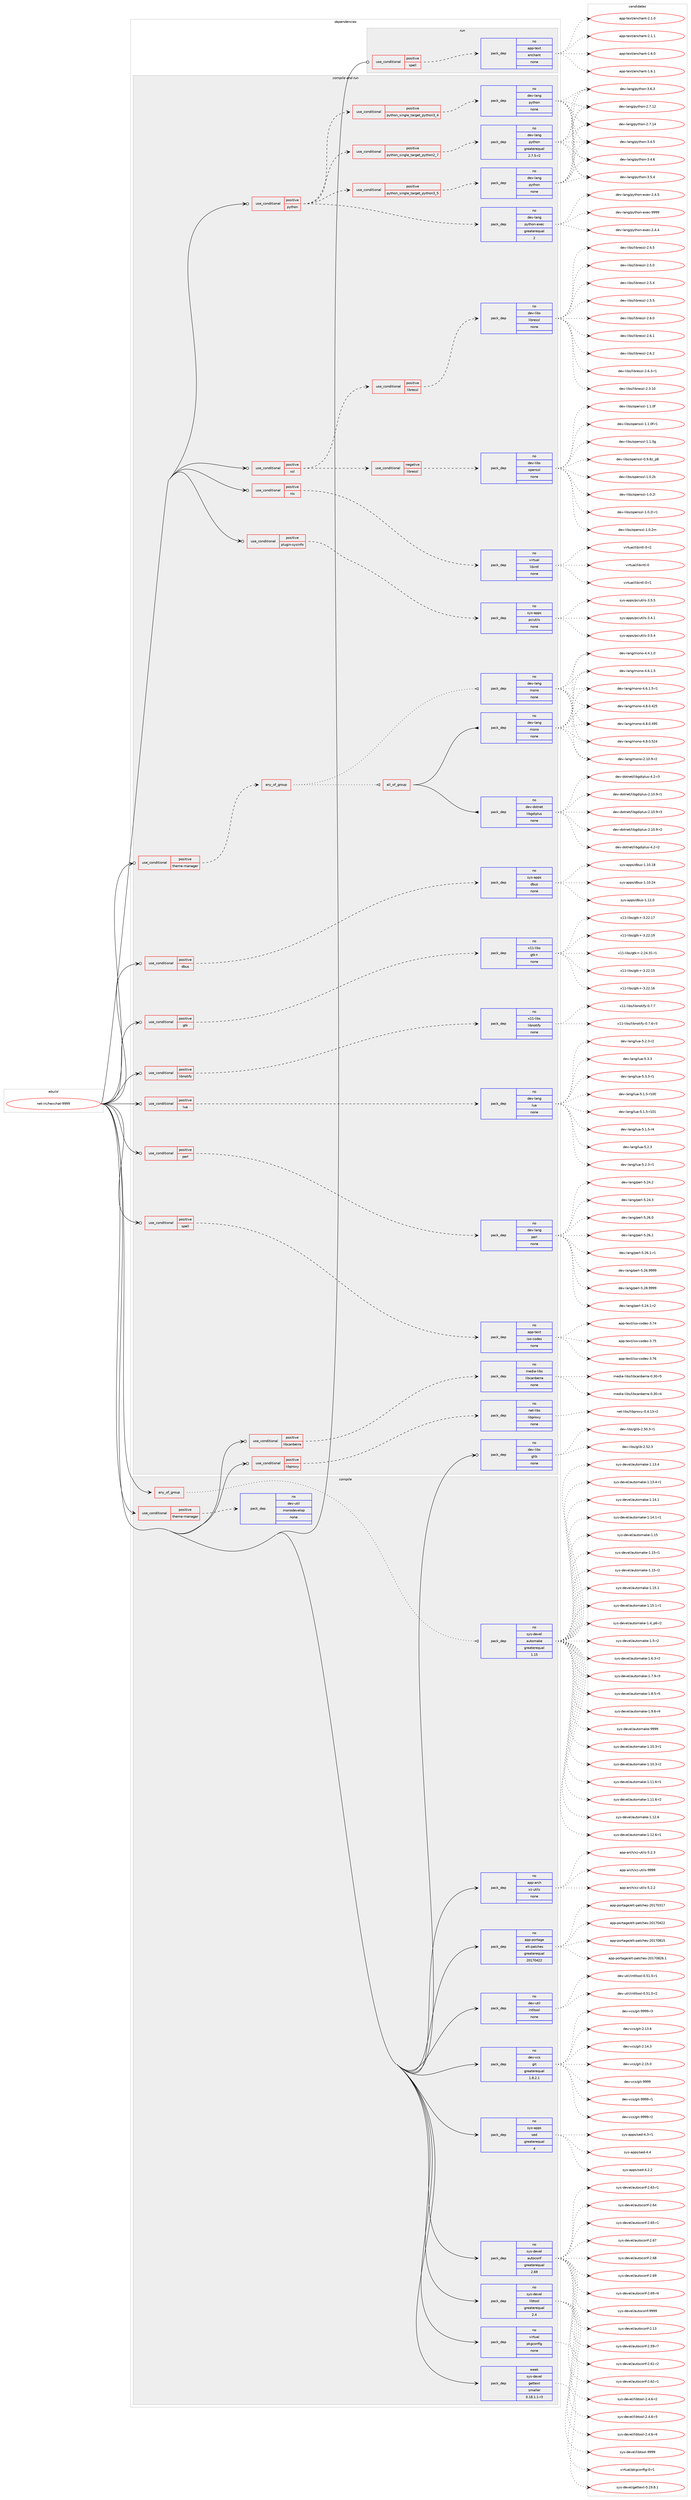 digraph prolog {

# *************
# Graph options
# *************

newrank=true;
concentrate=true;
compound=true;
graph [rankdir=LR,fontname=Helvetica,fontsize=10,ranksep=1.5];#, ranksep=2.5, nodesep=0.2];
edge  [arrowhead=vee];
node  [fontname=Helvetica,fontsize=10];

# **********
# The ebuild
# **********

subgraph cluster_leftcol {
color=gray;
rank=same;
label=<<i>ebuild</i>>;
id [label="net-irc/hexchat-9999", color=red, width=4, href="../net-irc/hexchat-9999.svg"];
}

# ****************
# The dependencies
# ****************

subgraph cluster_midcol {
color=gray;
label=<<i>dependencies</i>>;
subgraph cluster_compile {
fillcolor="#eeeeee";
style=filled;
label=<<i>compile</i>>;
subgraph any6692 {
dependency414112 [label=<<TABLE BORDER="0" CELLBORDER="1" CELLSPACING="0" CELLPADDING="4"><TR><TD CELLPADDING="10">any_of_group</TD></TR></TABLE>>, shape=none, color=red];subgraph pack304826 {
dependency414113 [label=<<TABLE BORDER="0" CELLBORDER="1" CELLSPACING="0" CELLPADDING="4" WIDTH="220"><TR><TD ROWSPAN="6" CELLPADDING="30">pack_dep</TD></TR><TR><TD WIDTH="110">no</TD></TR><TR><TD>sys-devel</TD></TR><TR><TD>automake</TD></TR><TR><TD>greaterequal</TD></TR><TR><TD>1.15</TD></TR></TABLE>>, shape=none, color=blue];
}
dependency414112:e -> dependency414113:w [weight=20,style="dotted",arrowhead="oinv"];
}
id:e -> dependency414112:w [weight=20,style="solid",arrowhead="vee"];
subgraph cond102404 {
dependency414114 [label=<<TABLE BORDER="0" CELLBORDER="1" CELLSPACING="0" CELLPADDING="4"><TR><TD ROWSPAN="3" CELLPADDING="10">use_conditional</TD></TR><TR><TD>positive</TD></TR><TR><TD>theme-manager</TD></TR></TABLE>>, shape=none, color=red];
subgraph pack304827 {
dependency414115 [label=<<TABLE BORDER="0" CELLBORDER="1" CELLSPACING="0" CELLPADDING="4" WIDTH="220"><TR><TD ROWSPAN="6" CELLPADDING="30">pack_dep</TD></TR><TR><TD WIDTH="110">no</TD></TR><TR><TD>dev-util</TD></TR><TR><TD>monodevelop</TD></TR><TR><TD>none</TD></TR><TR><TD></TD></TR></TABLE>>, shape=none, color=blue];
}
dependency414114:e -> dependency414115:w [weight=20,style="dashed",arrowhead="vee"];
}
id:e -> dependency414114:w [weight=20,style="solid",arrowhead="vee"];
subgraph pack304828 {
dependency414116 [label=<<TABLE BORDER="0" CELLBORDER="1" CELLSPACING="0" CELLPADDING="4" WIDTH="220"><TR><TD ROWSPAN="6" CELLPADDING="30">pack_dep</TD></TR><TR><TD WIDTH="110">no</TD></TR><TR><TD>app-arch</TD></TR><TR><TD>xz-utils</TD></TR><TR><TD>none</TD></TR><TR><TD></TD></TR></TABLE>>, shape=none, color=blue];
}
id:e -> dependency414116:w [weight=20,style="solid",arrowhead="vee"];
subgraph pack304829 {
dependency414117 [label=<<TABLE BORDER="0" CELLBORDER="1" CELLSPACING="0" CELLPADDING="4" WIDTH="220"><TR><TD ROWSPAN="6" CELLPADDING="30">pack_dep</TD></TR><TR><TD WIDTH="110">no</TD></TR><TR><TD>app-portage</TD></TR><TR><TD>elt-patches</TD></TR><TR><TD>greaterequal</TD></TR><TR><TD>20170422</TD></TR></TABLE>>, shape=none, color=blue];
}
id:e -> dependency414117:w [weight=20,style="solid",arrowhead="vee"];
subgraph pack304830 {
dependency414118 [label=<<TABLE BORDER="0" CELLBORDER="1" CELLSPACING="0" CELLPADDING="4" WIDTH="220"><TR><TD ROWSPAN="6" CELLPADDING="30">pack_dep</TD></TR><TR><TD WIDTH="110">no</TD></TR><TR><TD>dev-util</TD></TR><TR><TD>intltool</TD></TR><TR><TD>none</TD></TR><TR><TD></TD></TR></TABLE>>, shape=none, color=blue];
}
id:e -> dependency414118:w [weight=20,style="solid",arrowhead="vee"];
subgraph pack304831 {
dependency414119 [label=<<TABLE BORDER="0" CELLBORDER="1" CELLSPACING="0" CELLPADDING="4" WIDTH="220"><TR><TD ROWSPAN="6" CELLPADDING="30">pack_dep</TD></TR><TR><TD WIDTH="110">no</TD></TR><TR><TD>dev-vcs</TD></TR><TR><TD>git</TD></TR><TR><TD>greaterequal</TD></TR><TR><TD>1.8.2.1</TD></TR></TABLE>>, shape=none, color=blue];
}
id:e -> dependency414119:w [weight=20,style="solid",arrowhead="vee"];
subgraph pack304832 {
dependency414120 [label=<<TABLE BORDER="0" CELLBORDER="1" CELLSPACING="0" CELLPADDING="4" WIDTH="220"><TR><TD ROWSPAN="6" CELLPADDING="30">pack_dep</TD></TR><TR><TD WIDTH="110">no</TD></TR><TR><TD>sys-apps</TD></TR><TR><TD>sed</TD></TR><TR><TD>greaterequal</TD></TR><TR><TD>4</TD></TR></TABLE>>, shape=none, color=blue];
}
id:e -> dependency414120:w [weight=20,style="solid",arrowhead="vee"];
subgraph pack304833 {
dependency414121 [label=<<TABLE BORDER="0" CELLBORDER="1" CELLSPACING="0" CELLPADDING="4" WIDTH="220"><TR><TD ROWSPAN="6" CELLPADDING="30">pack_dep</TD></TR><TR><TD WIDTH="110">no</TD></TR><TR><TD>sys-devel</TD></TR><TR><TD>autoconf</TD></TR><TR><TD>greaterequal</TD></TR><TR><TD>2.69</TD></TR></TABLE>>, shape=none, color=blue];
}
id:e -> dependency414121:w [weight=20,style="solid",arrowhead="vee"];
subgraph pack304834 {
dependency414122 [label=<<TABLE BORDER="0" CELLBORDER="1" CELLSPACING="0" CELLPADDING="4" WIDTH="220"><TR><TD ROWSPAN="6" CELLPADDING="30">pack_dep</TD></TR><TR><TD WIDTH="110">no</TD></TR><TR><TD>sys-devel</TD></TR><TR><TD>libtool</TD></TR><TR><TD>greaterequal</TD></TR><TR><TD>2.4</TD></TR></TABLE>>, shape=none, color=blue];
}
id:e -> dependency414122:w [weight=20,style="solid",arrowhead="vee"];
subgraph pack304835 {
dependency414123 [label=<<TABLE BORDER="0" CELLBORDER="1" CELLSPACING="0" CELLPADDING="4" WIDTH="220"><TR><TD ROWSPAN="6" CELLPADDING="30">pack_dep</TD></TR><TR><TD WIDTH="110">no</TD></TR><TR><TD>virtual</TD></TR><TR><TD>pkgconfig</TD></TR><TR><TD>none</TD></TR><TR><TD></TD></TR></TABLE>>, shape=none, color=blue];
}
id:e -> dependency414123:w [weight=20,style="solid",arrowhead="vee"];
subgraph pack304836 {
dependency414124 [label=<<TABLE BORDER="0" CELLBORDER="1" CELLSPACING="0" CELLPADDING="4" WIDTH="220"><TR><TD ROWSPAN="6" CELLPADDING="30">pack_dep</TD></TR><TR><TD WIDTH="110">weak</TD></TR><TR><TD>sys-devel</TD></TR><TR><TD>gettext</TD></TR><TR><TD>smaller</TD></TR><TR><TD>0.18.1.1-r3</TD></TR></TABLE>>, shape=none, color=blue];
}
id:e -> dependency414124:w [weight=20,style="solid",arrowhead="vee"];
}
subgraph cluster_compileandrun {
fillcolor="#eeeeee";
style=filled;
label=<<i>compile and run</i>>;
subgraph cond102405 {
dependency414125 [label=<<TABLE BORDER="0" CELLBORDER="1" CELLSPACING="0" CELLPADDING="4"><TR><TD ROWSPAN="3" CELLPADDING="10">use_conditional</TD></TR><TR><TD>positive</TD></TR><TR><TD>dbus</TD></TR></TABLE>>, shape=none, color=red];
subgraph pack304837 {
dependency414126 [label=<<TABLE BORDER="0" CELLBORDER="1" CELLSPACING="0" CELLPADDING="4" WIDTH="220"><TR><TD ROWSPAN="6" CELLPADDING="30">pack_dep</TD></TR><TR><TD WIDTH="110">no</TD></TR><TR><TD>sys-apps</TD></TR><TR><TD>dbus</TD></TR><TR><TD>none</TD></TR><TR><TD></TD></TR></TABLE>>, shape=none, color=blue];
}
dependency414125:e -> dependency414126:w [weight=20,style="dashed",arrowhead="vee"];
}
id:e -> dependency414125:w [weight=20,style="solid",arrowhead="odotvee"];
subgraph cond102406 {
dependency414127 [label=<<TABLE BORDER="0" CELLBORDER="1" CELLSPACING="0" CELLPADDING="4"><TR><TD ROWSPAN="3" CELLPADDING="10">use_conditional</TD></TR><TR><TD>positive</TD></TR><TR><TD>gtk</TD></TR></TABLE>>, shape=none, color=red];
subgraph pack304838 {
dependency414128 [label=<<TABLE BORDER="0" CELLBORDER="1" CELLSPACING="0" CELLPADDING="4" WIDTH="220"><TR><TD ROWSPAN="6" CELLPADDING="30">pack_dep</TD></TR><TR><TD WIDTH="110">no</TD></TR><TR><TD>x11-libs</TD></TR><TR><TD>gtk+</TD></TR><TR><TD>none</TD></TR><TR><TD></TD></TR></TABLE>>, shape=none, color=blue];
}
dependency414127:e -> dependency414128:w [weight=20,style="dashed",arrowhead="vee"];
}
id:e -> dependency414127:w [weight=20,style="solid",arrowhead="odotvee"];
subgraph cond102407 {
dependency414129 [label=<<TABLE BORDER="0" CELLBORDER="1" CELLSPACING="0" CELLPADDING="4"><TR><TD ROWSPAN="3" CELLPADDING="10">use_conditional</TD></TR><TR><TD>positive</TD></TR><TR><TD>libcanberra</TD></TR></TABLE>>, shape=none, color=red];
subgraph pack304839 {
dependency414130 [label=<<TABLE BORDER="0" CELLBORDER="1" CELLSPACING="0" CELLPADDING="4" WIDTH="220"><TR><TD ROWSPAN="6" CELLPADDING="30">pack_dep</TD></TR><TR><TD WIDTH="110">no</TD></TR><TR><TD>media-libs</TD></TR><TR><TD>libcanberra</TD></TR><TR><TD>none</TD></TR><TR><TD></TD></TR></TABLE>>, shape=none, color=blue];
}
dependency414129:e -> dependency414130:w [weight=20,style="dashed",arrowhead="vee"];
}
id:e -> dependency414129:w [weight=20,style="solid",arrowhead="odotvee"];
subgraph cond102408 {
dependency414131 [label=<<TABLE BORDER="0" CELLBORDER="1" CELLSPACING="0" CELLPADDING="4"><TR><TD ROWSPAN="3" CELLPADDING="10">use_conditional</TD></TR><TR><TD>positive</TD></TR><TR><TD>libnotify</TD></TR></TABLE>>, shape=none, color=red];
subgraph pack304840 {
dependency414132 [label=<<TABLE BORDER="0" CELLBORDER="1" CELLSPACING="0" CELLPADDING="4" WIDTH="220"><TR><TD ROWSPAN="6" CELLPADDING="30">pack_dep</TD></TR><TR><TD WIDTH="110">no</TD></TR><TR><TD>x11-libs</TD></TR><TR><TD>libnotify</TD></TR><TR><TD>none</TD></TR><TR><TD></TD></TR></TABLE>>, shape=none, color=blue];
}
dependency414131:e -> dependency414132:w [weight=20,style="dashed",arrowhead="vee"];
}
id:e -> dependency414131:w [weight=20,style="solid",arrowhead="odotvee"];
subgraph cond102409 {
dependency414133 [label=<<TABLE BORDER="0" CELLBORDER="1" CELLSPACING="0" CELLPADDING="4"><TR><TD ROWSPAN="3" CELLPADDING="10">use_conditional</TD></TR><TR><TD>positive</TD></TR><TR><TD>libproxy</TD></TR></TABLE>>, shape=none, color=red];
subgraph pack304841 {
dependency414134 [label=<<TABLE BORDER="0" CELLBORDER="1" CELLSPACING="0" CELLPADDING="4" WIDTH="220"><TR><TD ROWSPAN="6" CELLPADDING="30">pack_dep</TD></TR><TR><TD WIDTH="110">no</TD></TR><TR><TD>net-libs</TD></TR><TR><TD>libproxy</TD></TR><TR><TD>none</TD></TR><TR><TD></TD></TR></TABLE>>, shape=none, color=blue];
}
dependency414133:e -> dependency414134:w [weight=20,style="dashed",arrowhead="vee"];
}
id:e -> dependency414133:w [weight=20,style="solid",arrowhead="odotvee"];
subgraph cond102410 {
dependency414135 [label=<<TABLE BORDER="0" CELLBORDER="1" CELLSPACING="0" CELLPADDING="4"><TR><TD ROWSPAN="3" CELLPADDING="10">use_conditional</TD></TR><TR><TD>positive</TD></TR><TR><TD>lua</TD></TR></TABLE>>, shape=none, color=red];
subgraph pack304842 {
dependency414136 [label=<<TABLE BORDER="0" CELLBORDER="1" CELLSPACING="0" CELLPADDING="4" WIDTH="220"><TR><TD ROWSPAN="6" CELLPADDING="30">pack_dep</TD></TR><TR><TD WIDTH="110">no</TD></TR><TR><TD>dev-lang</TD></TR><TR><TD>lua</TD></TR><TR><TD>none</TD></TR><TR><TD></TD></TR></TABLE>>, shape=none, color=blue];
}
dependency414135:e -> dependency414136:w [weight=20,style="dashed",arrowhead="vee"];
}
id:e -> dependency414135:w [weight=20,style="solid",arrowhead="odotvee"];
subgraph cond102411 {
dependency414137 [label=<<TABLE BORDER="0" CELLBORDER="1" CELLSPACING="0" CELLPADDING="4"><TR><TD ROWSPAN="3" CELLPADDING="10">use_conditional</TD></TR><TR><TD>positive</TD></TR><TR><TD>nls</TD></TR></TABLE>>, shape=none, color=red];
subgraph pack304843 {
dependency414138 [label=<<TABLE BORDER="0" CELLBORDER="1" CELLSPACING="0" CELLPADDING="4" WIDTH="220"><TR><TD ROWSPAN="6" CELLPADDING="30">pack_dep</TD></TR><TR><TD WIDTH="110">no</TD></TR><TR><TD>virtual</TD></TR><TR><TD>libintl</TD></TR><TR><TD>none</TD></TR><TR><TD></TD></TR></TABLE>>, shape=none, color=blue];
}
dependency414137:e -> dependency414138:w [weight=20,style="dashed",arrowhead="vee"];
}
id:e -> dependency414137:w [weight=20,style="solid",arrowhead="odotvee"];
subgraph cond102412 {
dependency414139 [label=<<TABLE BORDER="0" CELLBORDER="1" CELLSPACING="0" CELLPADDING="4"><TR><TD ROWSPAN="3" CELLPADDING="10">use_conditional</TD></TR><TR><TD>positive</TD></TR><TR><TD>perl</TD></TR></TABLE>>, shape=none, color=red];
subgraph pack304844 {
dependency414140 [label=<<TABLE BORDER="0" CELLBORDER="1" CELLSPACING="0" CELLPADDING="4" WIDTH="220"><TR><TD ROWSPAN="6" CELLPADDING="30">pack_dep</TD></TR><TR><TD WIDTH="110">no</TD></TR><TR><TD>dev-lang</TD></TR><TR><TD>perl</TD></TR><TR><TD>none</TD></TR><TR><TD></TD></TR></TABLE>>, shape=none, color=blue];
}
dependency414139:e -> dependency414140:w [weight=20,style="dashed",arrowhead="vee"];
}
id:e -> dependency414139:w [weight=20,style="solid",arrowhead="odotvee"];
subgraph cond102413 {
dependency414141 [label=<<TABLE BORDER="0" CELLBORDER="1" CELLSPACING="0" CELLPADDING="4"><TR><TD ROWSPAN="3" CELLPADDING="10">use_conditional</TD></TR><TR><TD>positive</TD></TR><TR><TD>plugin-sysinfo</TD></TR></TABLE>>, shape=none, color=red];
subgraph pack304845 {
dependency414142 [label=<<TABLE BORDER="0" CELLBORDER="1" CELLSPACING="0" CELLPADDING="4" WIDTH="220"><TR><TD ROWSPAN="6" CELLPADDING="30">pack_dep</TD></TR><TR><TD WIDTH="110">no</TD></TR><TR><TD>sys-apps</TD></TR><TR><TD>pciutils</TD></TR><TR><TD>none</TD></TR><TR><TD></TD></TR></TABLE>>, shape=none, color=blue];
}
dependency414141:e -> dependency414142:w [weight=20,style="dashed",arrowhead="vee"];
}
id:e -> dependency414141:w [weight=20,style="solid",arrowhead="odotvee"];
subgraph cond102414 {
dependency414143 [label=<<TABLE BORDER="0" CELLBORDER="1" CELLSPACING="0" CELLPADDING="4"><TR><TD ROWSPAN="3" CELLPADDING="10">use_conditional</TD></TR><TR><TD>positive</TD></TR><TR><TD>python</TD></TR></TABLE>>, shape=none, color=red];
subgraph cond102415 {
dependency414144 [label=<<TABLE BORDER="0" CELLBORDER="1" CELLSPACING="0" CELLPADDING="4"><TR><TD ROWSPAN="3" CELLPADDING="10">use_conditional</TD></TR><TR><TD>positive</TD></TR><TR><TD>python_single_target_python2_7</TD></TR></TABLE>>, shape=none, color=red];
subgraph pack304846 {
dependency414145 [label=<<TABLE BORDER="0" CELLBORDER="1" CELLSPACING="0" CELLPADDING="4" WIDTH="220"><TR><TD ROWSPAN="6" CELLPADDING="30">pack_dep</TD></TR><TR><TD WIDTH="110">no</TD></TR><TR><TD>dev-lang</TD></TR><TR><TD>python</TD></TR><TR><TD>greaterequal</TD></TR><TR><TD>2.7.5-r2</TD></TR></TABLE>>, shape=none, color=blue];
}
dependency414144:e -> dependency414145:w [weight=20,style="dashed",arrowhead="vee"];
}
dependency414143:e -> dependency414144:w [weight=20,style="dashed",arrowhead="vee"];
subgraph cond102416 {
dependency414146 [label=<<TABLE BORDER="0" CELLBORDER="1" CELLSPACING="0" CELLPADDING="4"><TR><TD ROWSPAN="3" CELLPADDING="10">use_conditional</TD></TR><TR><TD>positive</TD></TR><TR><TD>python_single_target_python3_4</TD></TR></TABLE>>, shape=none, color=red];
subgraph pack304847 {
dependency414147 [label=<<TABLE BORDER="0" CELLBORDER="1" CELLSPACING="0" CELLPADDING="4" WIDTH="220"><TR><TD ROWSPAN="6" CELLPADDING="30">pack_dep</TD></TR><TR><TD WIDTH="110">no</TD></TR><TR><TD>dev-lang</TD></TR><TR><TD>python</TD></TR><TR><TD>none</TD></TR><TR><TD></TD></TR></TABLE>>, shape=none, color=blue];
}
dependency414146:e -> dependency414147:w [weight=20,style="dashed",arrowhead="vee"];
}
dependency414143:e -> dependency414146:w [weight=20,style="dashed",arrowhead="vee"];
subgraph cond102417 {
dependency414148 [label=<<TABLE BORDER="0" CELLBORDER="1" CELLSPACING="0" CELLPADDING="4"><TR><TD ROWSPAN="3" CELLPADDING="10">use_conditional</TD></TR><TR><TD>positive</TD></TR><TR><TD>python_single_target_python3_5</TD></TR></TABLE>>, shape=none, color=red];
subgraph pack304848 {
dependency414149 [label=<<TABLE BORDER="0" CELLBORDER="1" CELLSPACING="0" CELLPADDING="4" WIDTH="220"><TR><TD ROWSPAN="6" CELLPADDING="30">pack_dep</TD></TR><TR><TD WIDTH="110">no</TD></TR><TR><TD>dev-lang</TD></TR><TR><TD>python</TD></TR><TR><TD>none</TD></TR><TR><TD></TD></TR></TABLE>>, shape=none, color=blue];
}
dependency414148:e -> dependency414149:w [weight=20,style="dashed",arrowhead="vee"];
}
dependency414143:e -> dependency414148:w [weight=20,style="dashed",arrowhead="vee"];
subgraph pack304849 {
dependency414150 [label=<<TABLE BORDER="0" CELLBORDER="1" CELLSPACING="0" CELLPADDING="4" WIDTH="220"><TR><TD ROWSPAN="6" CELLPADDING="30">pack_dep</TD></TR><TR><TD WIDTH="110">no</TD></TR><TR><TD>dev-lang</TD></TR><TR><TD>python-exec</TD></TR><TR><TD>greaterequal</TD></TR><TR><TD>2</TD></TR></TABLE>>, shape=none, color=blue];
}
dependency414143:e -> dependency414150:w [weight=20,style="dashed",arrowhead="vee"];
}
id:e -> dependency414143:w [weight=20,style="solid",arrowhead="odotvee"];
subgraph cond102418 {
dependency414151 [label=<<TABLE BORDER="0" CELLBORDER="1" CELLSPACING="0" CELLPADDING="4"><TR><TD ROWSPAN="3" CELLPADDING="10">use_conditional</TD></TR><TR><TD>positive</TD></TR><TR><TD>spell</TD></TR></TABLE>>, shape=none, color=red];
subgraph pack304850 {
dependency414152 [label=<<TABLE BORDER="0" CELLBORDER="1" CELLSPACING="0" CELLPADDING="4" WIDTH="220"><TR><TD ROWSPAN="6" CELLPADDING="30">pack_dep</TD></TR><TR><TD WIDTH="110">no</TD></TR><TR><TD>app-text</TD></TR><TR><TD>iso-codes</TD></TR><TR><TD>none</TD></TR><TR><TD></TD></TR></TABLE>>, shape=none, color=blue];
}
dependency414151:e -> dependency414152:w [weight=20,style="dashed",arrowhead="vee"];
}
id:e -> dependency414151:w [weight=20,style="solid",arrowhead="odotvee"];
subgraph cond102419 {
dependency414153 [label=<<TABLE BORDER="0" CELLBORDER="1" CELLSPACING="0" CELLPADDING="4"><TR><TD ROWSPAN="3" CELLPADDING="10">use_conditional</TD></TR><TR><TD>positive</TD></TR><TR><TD>ssl</TD></TR></TABLE>>, shape=none, color=red];
subgraph cond102420 {
dependency414154 [label=<<TABLE BORDER="0" CELLBORDER="1" CELLSPACING="0" CELLPADDING="4"><TR><TD ROWSPAN="3" CELLPADDING="10">use_conditional</TD></TR><TR><TD>negative</TD></TR><TR><TD>libressl</TD></TR></TABLE>>, shape=none, color=red];
subgraph pack304851 {
dependency414155 [label=<<TABLE BORDER="0" CELLBORDER="1" CELLSPACING="0" CELLPADDING="4" WIDTH="220"><TR><TD ROWSPAN="6" CELLPADDING="30">pack_dep</TD></TR><TR><TD WIDTH="110">no</TD></TR><TR><TD>dev-libs</TD></TR><TR><TD>openssl</TD></TR><TR><TD>none</TD></TR><TR><TD></TD></TR></TABLE>>, shape=none, color=blue];
}
dependency414154:e -> dependency414155:w [weight=20,style="dashed",arrowhead="vee"];
}
dependency414153:e -> dependency414154:w [weight=20,style="dashed",arrowhead="vee"];
subgraph cond102421 {
dependency414156 [label=<<TABLE BORDER="0" CELLBORDER="1" CELLSPACING="0" CELLPADDING="4"><TR><TD ROWSPAN="3" CELLPADDING="10">use_conditional</TD></TR><TR><TD>positive</TD></TR><TR><TD>libressl</TD></TR></TABLE>>, shape=none, color=red];
subgraph pack304852 {
dependency414157 [label=<<TABLE BORDER="0" CELLBORDER="1" CELLSPACING="0" CELLPADDING="4" WIDTH="220"><TR><TD ROWSPAN="6" CELLPADDING="30">pack_dep</TD></TR><TR><TD WIDTH="110">no</TD></TR><TR><TD>dev-libs</TD></TR><TR><TD>libressl</TD></TR><TR><TD>none</TD></TR><TR><TD></TD></TR></TABLE>>, shape=none, color=blue];
}
dependency414156:e -> dependency414157:w [weight=20,style="dashed",arrowhead="vee"];
}
dependency414153:e -> dependency414156:w [weight=20,style="dashed",arrowhead="vee"];
}
id:e -> dependency414153:w [weight=20,style="solid",arrowhead="odotvee"];
subgraph cond102422 {
dependency414158 [label=<<TABLE BORDER="0" CELLBORDER="1" CELLSPACING="0" CELLPADDING="4"><TR><TD ROWSPAN="3" CELLPADDING="10">use_conditional</TD></TR><TR><TD>positive</TD></TR><TR><TD>theme-manager</TD></TR></TABLE>>, shape=none, color=red];
subgraph any6693 {
dependency414159 [label=<<TABLE BORDER="0" CELLBORDER="1" CELLSPACING="0" CELLPADDING="4"><TR><TD CELLPADDING="10">any_of_group</TD></TR></TABLE>>, shape=none, color=red];subgraph all193 {
dependency414160 [label=<<TABLE BORDER="0" CELLBORDER="1" CELLSPACING="0" CELLPADDING="4"><TR><TD CELLPADDING="10">all_of_group</TD></TR></TABLE>>, shape=none, color=red];subgraph pack304853 {
dependency414161 [label=<<TABLE BORDER="0" CELLBORDER="1" CELLSPACING="0" CELLPADDING="4" WIDTH="220"><TR><TD ROWSPAN="6" CELLPADDING="30">pack_dep</TD></TR><TR><TD WIDTH="110">no</TD></TR><TR><TD>dev-lang</TD></TR><TR><TD>mono</TD></TR><TR><TD>none</TD></TR><TR><TD></TD></TR></TABLE>>, shape=none, color=blue];
}
dependency414160:e -> dependency414161:w [weight=20,style="solid",arrowhead="inv"];
subgraph pack304854 {
dependency414162 [label=<<TABLE BORDER="0" CELLBORDER="1" CELLSPACING="0" CELLPADDING="4" WIDTH="220"><TR><TD ROWSPAN="6" CELLPADDING="30">pack_dep</TD></TR><TR><TD WIDTH="110">no</TD></TR><TR><TD>dev-dotnet</TD></TR><TR><TD>libgdiplus</TD></TR><TR><TD>none</TD></TR><TR><TD></TD></TR></TABLE>>, shape=none, color=blue];
}
dependency414160:e -> dependency414162:w [weight=20,style="solid",arrowhead="inv"];
}
dependency414159:e -> dependency414160:w [weight=20,style="dotted",arrowhead="oinv"];
subgraph pack304855 {
dependency414163 [label=<<TABLE BORDER="0" CELLBORDER="1" CELLSPACING="0" CELLPADDING="4" WIDTH="220"><TR><TD ROWSPAN="6" CELLPADDING="30">pack_dep</TD></TR><TR><TD WIDTH="110">no</TD></TR><TR><TD>dev-lang</TD></TR><TR><TD>mono</TD></TR><TR><TD>none</TD></TR><TR><TD></TD></TR></TABLE>>, shape=none, color=blue];
}
dependency414159:e -> dependency414163:w [weight=20,style="dotted",arrowhead="oinv"];
}
dependency414158:e -> dependency414159:w [weight=20,style="dashed",arrowhead="vee"];
}
id:e -> dependency414158:w [weight=20,style="solid",arrowhead="odotvee"];
subgraph pack304856 {
dependency414164 [label=<<TABLE BORDER="0" CELLBORDER="1" CELLSPACING="0" CELLPADDING="4" WIDTH="220"><TR><TD ROWSPAN="6" CELLPADDING="30">pack_dep</TD></TR><TR><TD WIDTH="110">no</TD></TR><TR><TD>dev-libs</TD></TR><TR><TD>glib</TD></TR><TR><TD>none</TD></TR><TR><TD></TD></TR></TABLE>>, shape=none, color=blue];
}
id:e -> dependency414164:w [weight=20,style="solid",arrowhead="odotvee"];
}
subgraph cluster_run {
fillcolor="#eeeeee";
style=filled;
label=<<i>run</i>>;
subgraph cond102423 {
dependency414165 [label=<<TABLE BORDER="0" CELLBORDER="1" CELLSPACING="0" CELLPADDING="4"><TR><TD ROWSPAN="3" CELLPADDING="10">use_conditional</TD></TR><TR><TD>positive</TD></TR><TR><TD>spell</TD></TR></TABLE>>, shape=none, color=red];
subgraph pack304857 {
dependency414166 [label=<<TABLE BORDER="0" CELLBORDER="1" CELLSPACING="0" CELLPADDING="4" WIDTH="220"><TR><TD ROWSPAN="6" CELLPADDING="30">pack_dep</TD></TR><TR><TD WIDTH="110">no</TD></TR><TR><TD>app-text</TD></TR><TR><TD>enchant</TD></TR><TR><TD>none</TD></TR><TR><TD></TD></TR></TABLE>>, shape=none, color=blue];
}
dependency414165:e -> dependency414166:w [weight=20,style="dashed",arrowhead="vee"];
}
id:e -> dependency414165:w [weight=20,style="solid",arrowhead="odot"];
}
}

# **************
# The candidates
# **************

subgraph cluster_choices {
rank=same;
color=gray;
label=<<i>candidates</i>>;

subgraph choice304826 {
color=black;
nodesep=1;
choice11512111545100101118101108479711711611110997107101454946494846514511449 [label="sys-devel/automake-1.10.3-r1", color=red, width=4,href="../sys-devel/automake-1.10.3-r1.svg"];
choice11512111545100101118101108479711711611110997107101454946494846514511450 [label="sys-devel/automake-1.10.3-r2", color=red, width=4,href="../sys-devel/automake-1.10.3-r2.svg"];
choice11512111545100101118101108479711711611110997107101454946494946544511449 [label="sys-devel/automake-1.11.6-r1", color=red, width=4,href="../sys-devel/automake-1.11.6-r1.svg"];
choice11512111545100101118101108479711711611110997107101454946494946544511450 [label="sys-devel/automake-1.11.6-r2", color=red, width=4,href="../sys-devel/automake-1.11.6-r2.svg"];
choice1151211154510010111810110847971171161111099710710145494649504654 [label="sys-devel/automake-1.12.6", color=red, width=4,href="../sys-devel/automake-1.12.6.svg"];
choice11512111545100101118101108479711711611110997107101454946495046544511449 [label="sys-devel/automake-1.12.6-r1", color=red, width=4,href="../sys-devel/automake-1.12.6-r1.svg"];
choice1151211154510010111810110847971171161111099710710145494649514652 [label="sys-devel/automake-1.13.4", color=red, width=4,href="../sys-devel/automake-1.13.4.svg"];
choice11512111545100101118101108479711711611110997107101454946495146524511449 [label="sys-devel/automake-1.13.4-r1", color=red, width=4,href="../sys-devel/automake-1.13.4-r1.svg"];
choice1151211154510010111810110847971171161111099710710145494649524649 [label="sys-devel/automake-1.14.1", color=red, width=4,href="../sys-devel/automake-1.14.1.svg"];
choice11512111545100101118101108479711711611110997107101454946495246494511449 [label="sys-devel/automake-1.14.1-r1", color=red, width=4,href="../sys-devel/automake-1.14.1-r1.svg"];
choice115121115451001011181011084797117116111109971071014549464953 [label="sys-devel/automake-1.15", color=red, width=4,href="../sys-devel/automake-1.15.svg"];
choice1151211154510010111810110847971171161111099710710145494649534511449 [label="sys-devel/automake-1.15-r1", color=red, width=4,href="../sys-devel/automake-1.15-r1.svg"];
choice1151211154510010111810110847971171161111099710710145494649534511450 [label="sys-devel/automake-1.15-r2", color=red, width=4,href="../sys-devel/automake-1.15-r2.svg"];
choice1151211154510010111810110847971171161111099710710145494649534649 [label="sys-devel/automake-1.15.1", color=red, width=4,href="../sys-devel/automake-1.15.1.svg"];
choice11512111545100101118101108479711711611110997107101454946495346494511449 [label="sys-devel/automake-1.15.1-r1", color=red, width=4,href="../sys-devel/automake-1.15.1-r1.svg"];
choice115121115451001011181011084797117116111109971071014549465295112544511450 [label="sys-devel/automake-1.4_p6-r2", color=red, width=4,href="../sys-devel/automake-1.4_p6-r2.svg"];
choice11512111545100101118101108479711711611110997107101454946534511450 [label="sys-devel/automake-1.5-r2", color=red, width=4,href="../sys-devel/automake-1.5-r2.svg"];
choice115121115451001011181011084797117116111109971071014549465446514511450 [label="sys-devel/automake-1.6.3-r2", color=red, width=4,href="../sys-devel/automake-1.6.3-r2.svg"];
choice115121115451001011181011084797117116111109971071014549465546574511451 [label="sys-devel/automake-1.7.9-r3", color=red, width=4,href="../sys-devel/automake-1.7.9-r3.svg"];
choice115121115451001011181011084797117116111109971071014549465646534511453 [label="sys-devel/automake-1.8.5-r5", color=red, width=4,href="../sys-devel/automake-1.8.5-r5.svg"];
choice115121115451001011181011084797117116111109971071014549465746544511452 [label="sys-devel/automake-1.9.6-r4", color=red, width=4,href="../sys-devel/automake-1.9.6-r4.svg"];
choice115121115451001011181011084797117116111109971071014557575757 [label="sys-devel/automake-9999", color=red, width=4,href="../sys-devel/automake-9999.svg"];
dependency414113:e -> choice11512111545100101118101108479711711611110997107101454946494846514511449:w [style=dotted,weight="100"];
dependency414113:e -> choice11512111545100101118101108479711711611110997107101454946494846514511450:w [style=dotted,weight="100"];
dependency414113:e -> choice11512111545100101118101108479711711611110997107101454946494946544511449:w [style=dotted,weight="100"];
dependency414113:e -> choice11512111545100101118101108479711711611110997107101454946494946544511450:w [style=dotted,weight="100"];
dependency414113:e -> choice1151211154510010111810110847971171161111099710710145494649504654:w [style=dotted,weight="100"];
dependency414113:e -> choice11512111545100101118101108479711711611110997107101454946495046544511449:w [style=dotted,weight="100"];
dependency414113:e -> choice1151211154510010111810110847971171161111099710710145494649514652:w [style=dotted,weight="100"];
dependency414113:e -> choice11512111545100101118101108479711711611110997107101454946495146524511449:w [style=dotted,weight="100"];
dependency414113:e -> choice1151211154510010111810110847971171161111099710710145494649524649:w [style=dotted,weight="100"];
dependency414113:e -> choice11512111545100101118101108479711711611110997107101454946495246494511449:w [style=dotted,weight="100"];
dependency414113:e -> choice115121115451001011181011084797117116111109971071014549464953:w [style=dotted,weight="100"];
dependency414113:e -> choice1151211154510010111810110847971171161111099710710145494649534511449:w [style=dotted,weight="100"];
dependency414113:e -> choice1151211154510010111810110847971171161111099710710145494649534511450:w [style=dotted,weight="100"];
dependency414113:e -> choice1151211154510010111810110847971171161111099710710145494649534649:w [style=dotted,weight="100"];
dependency414113:e -> choice11512111545100101118101108479711711611110997107101454946495346494511449:w [style=dotted,weight="100"];
dependency414113:e -> choice115121115451001011181011084797117116111109971071014549465295112544511450:w [style=dotted,weight="100"];
dependency414113:e -> choice11512111545100101118101108479711711611110997107101454946534511450:w [style=dotted,weight="100"];
dependency414113:e -> choice115121115451001011181011084797117116111109971071014549465446514511450:w [style=dotted,weight="100"];
dependency414113:e -> choice115121115451001011181011084797117116111109971071014549465546574511451:w [style=dotted,weight="100"];
dependency414113:e -> choice115121115451001011181011084797117116111109971071014549465646534511453:w [style=dotted,weight="100"];
dependency414113:e -> choice115121115451001011181011084797117116111109971071014549465746544511452:w [style=dotted,weight="100"];
dependency414113:e -> choice115121115451001011181011084797117116111109971071014557575757:w [style=dotted,weight="100"];
}
subgraph choice304827 {
color=black;
nodesep=1;
}
subgraph choice304828 {
color=black;
nodesep=1;
choice971121124597114991044712012245117116105108115455346504650 [label="app-arch/xz-utils-5.2.2", color=red, width=4,href="../app-arch/xz-utils-5.2.2.svg"];
choice971121124597114991044712012245117116105108115455346504651 [label="app-arch/xz-utils-5.2.3", color=red, width=4,href="../app-arch/xz-utils-5.2.3.svg"];
choice9711211245971149910447120122451171161051081154557575757 [label="app-arch/xz-utils-9999", color=red, width=4,href="../app-arch/xz-utils-9999.svg"];
dependency414116:e -> choice971121124597114991044712012245117116105108115455346504650:w [style=dotted,weight="100"];
dependency414116:e -> choice971121124597114991044712012245117116105108115455346504651:w [style=dotted,weight="100"];
dependency414116:e -> choice9711211245971149910447120122451171161051081154557575757:w [style=dotted,weight="100"];
}
subgraph choice304829 {
color=black;
nodesep=1;
choice97112112451121111141169710310147101108116451129711699104101115455048495548514955 [label="app-portage/elt-patches-20170317", color=red, width=4,href="../app-portage/elt-patches-20170317.svg"];
choice97112112451121111141169710310147101108116451129711699104101115455048495548525050 [label="app-portage/elt-patches-20170422", color=red, width=4,href="../app-portage/elt-patches-20170422.svg"];
choice97112112451121111141169710310147101108116451129711699104101115455048495548564953 [label="app-portage/elt-patches-20170815", color=red, width=4,href="../app-portage/elt-patches-20170815.svg"];
choice971121124511211111411697103101471011081164511297116991041011154550484955485650544649 [label="app-portage/elt-patches-20170826.1", color=red, width=4,href="../app-portage/elt-patches-20170826.1.svg"];
dependency414117:e -> choice97112112451121111141169710310147101108116451129711699104101115455048495548514955:w [style=dotted,weight="100"];
dependency414117:e -> choice97112112451121111141169710310147101108116451129711699104101115455048495548525050:w [style=dotted,weight="100"];
dependency414117:e -> choice97112112451121111141169710310147101108116451129711699104101115455048495548564953:w [style=dotted,weight="100"];
dependency414117:e -> choice971121124511211111411697103101471011081164511297116991041011154550484955485650544649:w [style=dotted,weight="100"];
}
subgraph choice304830 {
color=black;
nodesep=1;
choice1001011184511711610510847105110116108116111111108454846534946484511449 [label="dev-util/intltool-0.51.0-r1", color=red, width=4,href="../dev-util/intltool-0.51.0-r1.svg"];
choice1001011184511711610510847105110116108116111111108454846534946484511450 [label="dev-util/intltool-0.51.0-r2", color=red, width=4,href="../dev-util/intltool-0.51.0-r2.svg"];
dependency414118:e -> choice1001011184511711610510847105110116108116111111108454846534946484511449:w [style=dotted,weight="100"];
dependency414118:e -> choice1001011184511711610510847105110116108116111111108454846534946484511450:w [style=dotted,weight="100"];
}
subgraph choice304831 {
color=black;
nodesep=1;
choice10010111845118991154710310511645504649514654 [label="dev-vcs/git-2.13.6", color=red, width=4,href="../dev-vcs/git-2.13.6.svg"];
choice10010111845118991154710310511645504649524651 [label="dev-vcs/git-2.14.3", color=red, width=4,href="../dev-vcs/git-2.14.3.svg"];
choice10010111845118991154710310511645504649534648 [label="dev-vcs/git-2.15.0", color=red, width=4,href="../dev-vcs/git-2.15.0.svg"];
choice1001011184511899115471031051164557575757 [label="dev-vcs/git-9999", color=red, width=4,href="../dev-vcs/git-9999.svg"];
choice10010111845118991154710310511645575757574511449 [label="dev-vcs/git-9999-r1", color=red, width=4,href="../dev-vcs/git-9999-r1.svg"];
choice10010111845118991154710310511645575757574511450 [label="dev-vcs/git-9999-r2", color=red, width=4,href="../dev-vcs/git-9999-r2.svg"];
choice10010111845118991154710310511645575757574511451 [label="dev-vcs/git-9999-r3", color=red, width=4,href="../dev-vcs/git-9999-r3.svg"];
dependency414119:e -> choice10010111845118991154710310511645504649514654:w [style=dotted,weight="100"];
dependency414119:e -> choice10010111845118991154710310511645504649524651:w [style=dotted,weight="100"];
dependency414119:e -> choice10010111845118991154710310511645504649534648:w [style=dotted,weight="100"];
dependency414119:e -> choice1001011184511899115471031051164557575757:w [style=dotted,weight="100"];
dependency414119:e -> choice10010111845118991154710310511645575757574511449:w [style=dotted,weight="100"];
dependency414119:e -> choice10010111845118991154710310511645575757574511450:w [style=dotted,weight="100"];
dependency414119:e -> choice10010111845118991154710310511645575757574511451:w [style=dotted,weight="100"];
}
subgraph choice304832 {
color=black;
nodesep=1;
choice115121115459711211211547115101100455246504650 [label="sys-apps/sed-4.2.2", color=red, width=4,href="../sys-apps/sed-4.2.2.svg"];
choice115121115459711211211547115101100455246514511449 [label="sys-apps/sed-4.3-r1", color=red, width=4,href="../sys-apps/sed-4.3-r1.svg"];
choice11512111545971121121154711510110045524652 [label="sys-apps/sed-4.4", color=red, width=4,href="../sys-apps/sed-4.4.svg"];
dependency414120:e -> choice115121115459711211211547115101100455246504650:w [style=dotted,weight="100"];
dependency414120:e -> choice115121115459711211211547115101100455246514511449:w [style=dotted,weight="100"];
dependency414120:e -> choice11512111545971121121154711510110045524652:w [style=dotted,weight="100"];
}
subgraph choice304833 {
color=black;
nodesep=1;
choice115121115451001011181011084797117116111991111101024550464951 [label="sys-devel/autoconf-2.13", color=red, width=4,href="../sys-devel/autoconf-2.13.svg"];
choice1151211154510010111810110847971171161119911111010245504653574511455 [label="sys-devel/autoconf-2.59-r7", color=red, width=4,href="../sys-devel/autoconf-2.59-r7.svg"];
choice1151211154510010111810110847971171161119911111010245504654494511450 [label="sys-devel/autoconf-2.61-r2", color=red, width=4,href="../sys-devel/autoconf-2.61-r2.svg"];
choice1151211154510010111810110847971171161119911111010245504654504511449 [label="sys-devel/autoconf-2.62-r1", color=red, width=4,href="../sys-devel/autoconf-2.62-r1.svg"];
choice1151211154510010111810110847971171161119911111010245504654514511449 [label="sys-devel/autoconf-2.63-r1", color=red, width=4,href="../sys-devel/autoconf-2.63-r1.svg"];
choice115121115451001011181011084797117116111991111101024550465452 [label="sys-devel/autoconf-2.64", color=red, width=4,href="../sys-devel/autoconf-2.64.svg"];
choice1151211154510010111810110847971171161119911111010245504654534511449 [label="sys-devel/autoconf-2.65-r1", color=red, width=4,href="../sys-devel/autoconf-2.65-r1.svg"];
choice115121115451001011181011084797117116111991111101024550465455 [label="sys-devel/autoconf-2.67", color=red, width=4,href="../sys-devel/autoconf-2.67.svg"];
choice115121115451001011181011084797117116111991111101024550465456 [label="sys-devel/autoconf-2.68", color=red, width=4,href="../sys-devel/autoconf-2.68.svg"];
choice115121115451001011181011084797117116111991111101024550465457 [label="sys-devel/autoconf-2.69", color=red, width=4,href="../sys-devel/autoconf-2.69.svg"];
choice1151211154510010111810110847971171161119911111010245504654574511452 [label="sys-devel/autoconf-2.69-r4", color=red, width=4,href="../sys-devel/autoconf-2.69-r4.svg"];
choice115121115451001011181011084797117116111991111101024557575757 [label="sys-devel/autoconf-9999", color=red, width=4,href="../sys-devel/autoconf-9999.svg"];
dependency414121:e -> choice115121115451001011181011084797117116111991111101024550464951:w [style=dotted,weight="100"];
dependency414121:e -> choice1151211154510010111810110847971171161119911111010245504653574511455:w [style=dotted,weight="100"];
dependency414121:e -> choice1151211154510010111810110847971171161119911111010245504654494511450:w [style=dotted,weight="100"];
dependency414121:e -> choice1151211154510010111810110847971171161119911111010245504654504511449:w [style=dotted,weight="100"];
dependency414121:e -> choice1151211154510010111810110847971171161119911111010245504654514511449:w [style=dotted,weight="100"];
dependency414121:e -> choice115121115451001011181011084797117116111991111101024550465452:w [style=dotted,weight="100"];
dependency414121:e -> choice1151211154510010111810110847971171161119911111010245504654534511449:w [style=dotted,weight="100"];
dependency414121:e -> choice115121115451001011181011084797117116111991111101024550465455:w [style=dotted,weight="100"];
dependency414121:e -> choice115121115451001011181011084797117116111991111101024550465456:w [style=dotted,weight="100"];
dependency414121:e -> choice115121115451001011181011084797117116111991111101024550465457:w [style=dotted,weight="100"];
dependency414121:e -> choice1151211154510010111810110847971171161119911111010245504654574511452:w [style=dotted,weight="100"];
dependency414121:e -> choice115121115451001011181011084797117116111991111101024557575757:w [style=dotted,weight="100"];
}
subgraph choice304834 {
color=black;
nodesep=1;
choice1151211154510010111810110847108105981161111111084550465246544511450 [label="sys-devel/libtool-2.4.6-r2", color=red, width=4,href="../sys-devel/libtool-2.4.6-r2.svg"];
choice1151211154510010111810110847108105981161111111084550465246544511451 [label="sys-devel/libtool-2.4.6-r3", color=red, width=4,href="../sys-devel/libtool-2.4.6-r3.svg"];
choice1151211154510010111810110847108105981161111111084550465246544511452 [label="sys-devel/libtool-2.4.6-r4", color=red, width=4,href="../sys-devel/libtool-2.4.6-r4.svg"];
choice1151211154510010111810110847108105981161111111084557575757 [label="sys-devel/libtool-9999", color=red, width=4,href="../sys-devel/libtool-9999.svg"];
dependency414122:e -> choice1151211154510010111810110847108105981161111111084550465246544511450:w [style=dotted,weight="100"];
dependency414122:e -> choice1151211154510010111810110847108105981161111111084550465246544511451:w [style=dotted,weight="100"];
dependency414122:e -> choice1151211154510010111810110847108105981161111111084550465246544511452:w [style=dotted,weight="100"];
dependency414122:e -> choice1151211154510010111810110847108105981161111111084557575757:w [style=dotted,weight="100"];
}
subgraph choice304835 {
color=black;
nodesep=1;
choice11810511411611797108471121071039911111010210510345484511449 [label="virtual/pkgconfig-0-r1", color=red, width=4,href="../virtual/pkgconfig-0-r1.svg"];
dependency414123:e -> choice11810511411611797108471121071039911111010210510345484511449:w [style=dotted,weight="100"];
}
subgraph choice304836 {
color=black;
nodesep=1;
choice1151211154510010111810110847103101116116101120116454846495746564649 [label="sys-devel/gettext-0.19.8.1", color=red, width=4,href="../sys-devel/gettext-0.19.8.1.svg"];
dependency414124:e -> choice1151211154510010111810110847103101116116101120116454846495746564649:w [style=dotted,weight="100"];
}
subgraph choice304837 {
color=black;
nodesep=1;
choice115121115459711211211547100981171154549464948464956 [label="sys-apps/dbus-1.10.18", color=red, width=4,href="../sys-apps/dbus-1.10.18.svg"];
choice115121115459711211211547100981171154549464948465052 [label="sys-apps/dbus-1.10.24", color=red, width=4,href="../sys-apps/dbus-1.10.24.svg"];
choice1151211154597112112115471009811711545494649504648 [label="sys-apps/dbus-1.12.0", color=red, width=4,href="../sys-apps/dbus-1.12.0.svg"];
dependency414126:e -> choice115121115459711211211547100981171154549464948464956:w [style=dotted,weight="100"];
dependency414126:e -> choice115121115459711211211547100981171154549464948465052:w [style=dotted,weight="100"];
dependency414126:e -> choice1151211154597112112115471009811711545494649504648:w [style=dotted,weight="100"];
}
subgraph choice304838 {
color=black;
nodesep=1;
choice12049494510810598115471031161074345504650524651494511449 [label="x11-libs/gtk+-2.24.31-r1", color=red, width=4,href="../x11-libs/gtk+-2.24.31-r1.svg"];
choice1204949451081059811547103116107434551465050464953 [label="x11-libs/gtk+-3.22.15", color=red, width=4,href="../x11-libs/gtk+-3.22.15.svg"];
choice1204949451081059811547103116107434551465050464954 [label="x11-libs/gtk+-3.22.16", color=red, width=4,href="../x11-libs/gtk+-3.22.16.svg"];
choice1204949451081059811547103116107434551465050464955 [label="x11-libs/gtk+-3.22.17", color=red, width=4,href="../x11-libs/gtk+-3.22.17.svg"];
choice1204949451081059811547103116107434551465050464957 [label="x11-libs/gtk+-3.22.19", color=red, width=4,href="../x11-libs/gtk+-3.22.19.svg"];
dependency414128:e -> choice12049494510810598115471031161074345504650524651494511449:w [style=dotted,weight="100"];
dependency414128:e -> choice1204949451081059811547103116107434551465050464953:w [style=dotted,weight="100"];
dependency414128:e -> choice1204949451081059811547103116107434551465050464954:w [style=dotted,weight="100"];
dependency414128:e -> choice1204949451081059811547103116107434551465050464955:w [style=dotted,weight="100"];
dependency414128:e -> choice1204949451081059811547103116107434551465050464957:w [style=dotted,weight="100"];
}
subgraph choice304839 {
color=black;
nodesep=1;
choice10910110010597451081059811547108105989997110981011141149745484651484511452 [label="media-libs/libcanberra-0.30-r4", color=red, width=4,href="../media-libs/libcanberra-0.30-r4.svg"];
choice10910110010597451081059811547108105989997110981011141149745484651484511453 [label="media-libs/libcanberra-0.30-r5", color=red, width=4,href="../media-libs/libcanberra-0.30-r5.svg"];
dependency414130:e -> choice10910110010597451081059811547108105989997110981011141149745484651484511452:w [style=dotted,weight="100"];
dependency414130:e -> choice10910110010597451081059811547108105989997110981011141149745484651484511453:w [style=dotted,weight="100"];
}
subgraph choice304840 {
color=black;
nodesep=1;
choice1204949451081059811547108105981101111161051021214548465546544511451 [label="x11-libs/libnotify-0.7.6-r3", color=red, width=4,href="../x11-libs/libnotify-0.7.6-r3.svg"];
choice120494945108105981154710810598110111116105102121454846554655 [label="x11-libs/libnotify-0.7.7", color=red, width=4,href="../x11-libs/libnotify-0.7.7.svg"];
dependency414132:e -> choice1204949451081059811547108105981101111161051021214548465546544511451:w [style=dotted,weight="100"];
dependency414132:e -> choice120494945108105981154710810598110111116105102121454846554655:w [style=dotted,weight="100"];
}
subgraph choice304841 {
color=black;
nodesep=1;
choice11010111645108105981154710810598112114111120121454846524649514511450 [label="net-libs/libproxy-0.4.13-r2", color=red, width=4,href="../net-libs/libproxy-0.4.13-r2.svg"];
dependency414134:e -> choice11010111645108105981154710810598112114111120121454846524649514511450:w [style=dotted,weight="100"];
}
subgraph choice304842 {
color=black;
nodesep=1;
choice1001011184510897110103471081179745534649465345114494848 [label="dev-lang/lua-5.1.5-r100", color=red, width=4,href="../dev-lang/lua-5.1.5-r100.svg"];
choice1001011184510897110103471081179745534649465345114494849 [label="dev-lang/lua-5.1.5-r101", color=red, width=4,href="../dev-lang/lua-5.1.5-r101.svg"];
choice100101118451089711010347108117974553464946534511452 [label="dev-lang/lua-5.1.5-r4", color=red, width=4,href="../dev-lang/lua-5.1.5-r4.svg"];
choice10010111845108971101034710811797455346504651 [label="dev-lang/lua-5.2.3", color=red, width=4,href="../dev-lang/lua-5.2.3.svg"];
choice100101118451089711010347108117974553465046514511449 [label="dev-lang/lua-5.2.3-r1", color=red, width=4,href="../dev-lang/lua-5.2.3-r1.svg"];
choice100101118451089711010347108117974553465046514511450 [label="dev-lang/lua-5.2.3-r2", color=red, width=4,href="../dev-lang/lua-5.2.3-r2.svg"];
choice10010111845108971101034710811797455346514651 [label="dev-lang/lua-5.3.3", color=red, width=4,href="../dev-lang/lua-5.3.3.svg"];
choice100101118451089711010347108117974553465146514511449 [label="dev-lang/lua-5.3.3-r1", color=red, width=4,href="../dev-lang/lua-5.3.3-r1.svg"];
dependency414136:e -> choice1001011184510897110103471081179745534649465345114494848:w [style=dotted,weight="100"];
dependency414136:e -> choice1001011184510897110103471081179745534649465345114494849:w [style=dotted,weight="100"];
dependency414136:e -> choice100101118451089711010347108117974553464946534511452:w [style=dotted,weight="100"];
dependency414136:e -> choice10010111845108971101034710811797455346504651:w [style=dotted,weight="100"];
dependency414136:e -> choice100101118451089711010347108117974553465046514511449:w [style=dotted,weight="100"];
dependency414136:e -> choice100101118451089711010347108117974553465046514511450:w [style=dotted,weight="100"];
dependency414136:e -> choice10010111845108971101034710811797455346514651:w [style=dotted,weight="100"];
dependency414136:e -> choice100101118451089711010347108117974553465146514511449:w [style=dotted,weight="100"];
}
subgraph choice304843 {
color=black;
nodesep=1;
choice1181051141161179710847108105981051101161084548 [label="virtual/libintl-0", color=red, width=4,href="../virtual/libintl-0.svg"];
choice11810511411611797108471081059810511011610845484511449 [label="virtual/libintl-0-r1", color=red, width=4,href="../virtual/libintl-0-r1.svg"];
choice11810511411611797108471081059810511011610845484511450 [label="virtual/libintl-0-r2", color=red, width=4,href="../virtual/libintl-0-r2.svg"];
dependency414138:e -> choice1181051141161179710847108105981051101161084548:w [style=dotted,weight="100"];
dependency414138:e -> choice11810511411611797108471081059810511011610845484511449:w [style=dotted,weight="100"];
dependency414138:e -> choice11810511411611797108471081059810511011610845484511450:w [style=dotted,weight="100"];
}
subgraph choice304844 {
color=black;
nodesep=1;
choice100101118451089711010347112101114108455346505246494511450 [label="dev-lang/perl-5.24.1-r2", color=red, width=4,href="../dev-lang/perl-5.24.1-r2.svg"];
choice10010111845108971101034711210111410845534650524650 [label="dev-lang/perl-5.24.2", color=red, width=4,href="../dev-lang/perl-5.24.2.svg"];
choice10010111845108971101034711210111410845534650524651 [label="dev-lang/perl-5.24.3", color=red, width=4,href="../dev-lang/perl-5.24.3.svg"];
choice10010111845108971101034711210111410845534650544648 [label="dev-lang/perl-5.26.0", color=red, width=4,href="../dev-lang/perl-5.26.0.svg"];
choice10010111845108971101034711210111410845534650544649 [label="dev-lang/perl-5.26.1", color=red, width=4,href="../dev-lang/perl-5.26.1.svg"];
choice100101118451089711010347112101114108455346505446494511449 [label="dev-lang/perl-5.26.1-r1", color=red, width=4,href="../dev-lang/perl-5.26.1-r1.svg"];
choice10010111845108971101034711210111410845534650544657575757 [label="dev-lang/perl-5.26.9999", color=red, width=4,href="../dev-lang/perl-5.26.9999.svg"];
choice10010111845108971101034711210111410845534650564657575757 [label="dev-lang/perl-5.28.9999", color=red, width=4,href="../dev-lang/perl-5.28.9999.svg"];
dependency414140:e -> choice100101118451089711010347112101114108455346505246494511450:w [style=dotted,weight="100"];
dependency414140:e -> choice10010111845108971101034711210111410845534650524650:w [style=dotted,weight="100"];
dependency414140:e -> choice10010111845108971101034711210111410845534650524651:w [style=dotted,weight="100"];
dependency414140:e -> choice10010111845108971101034711210111410845534650544648:w [style=dotted,weight="100"];
dependency414140:e -> choice10010111845108971101034711210111410845534650544649:w [style=dotted,weight="100"];
dependency414140:e -> choice100101118451089711010347112101114108455346505446494511449:w [style=dotted,weight="100"];
dependency414140:e -> choice10010111845108971101034711210111410845534650544657575757:w [style=dotted,weight="100"];
dependency414140:e -> choice10010111845108971101034711210111410845534650564657575757:w [style=dotted,weight="100"];
}
subgraph choice304845 {
color=black;
nodesep=1;
choice11512111545971121121154711299105117116105108115455146524649 [label="sys-apps/pciutils-3.4.1", color=red, width=4,href="../sys-apps/pciutils-3.4.1.svg"];
choice11512111545971121121154711299105117116105108115455146534652 [label="sys-apps/pciutils-3.5.4", color=red, width=4,href="../sys-apps/pciutils-3.5.4.svg"];
choice11512111545971121121154711299105117116105108115455146534653 [label="sys-apps/pciutils-3.5.5", color=red, width=4,href="../sys-apps/pciutils-3.5.5.svg"];
dependency414142:e -> choice11512111545971121121154711299105117116105108115455146524649:w [style=dotted,weight="100"];
dependency414142:e -> choice11512111545971121121154711299105117116105108115455146534652:w [style=dotted,weight="100"];
dependency414142:e -> choice11512111545971121121154711299105117116105108115455146534653:w [style=dotted,weight="100"];
}
subgraph choice304846 {
color=black;
nodesep=1;
choice10010111845108971101034711212111610411111045504655464950 [label="dev-lang/python-2.7.12", color=red, width=4,href="../dev-lang/python-2.7.12.svg"];
choice10010111845108971101034711212111610411111045504655464952 [label="dev-lang/python-2.7.14", color=red, width=4,href="../dev-lang/python-2.7.14.svg"];
choice100101118451089711010347112121116104111110455146524653 [label="dev-lang/python-3.4.5", color=red, width=4,href="../dev-lang/python-3.4.5.svg"];
choice100101118451089711010347112121116104111110455146524654 [label="dev-lang/python-3.4.6", color=red, width=4,href="../dev-lang/python-3.4.6.svg"];
choice100101118451089711010347112121116104111110455146534652 [label="dev-lang/python-3.5.4", color=red, width=4,href="../dev-lang/python-3.5.4.svg"];
choice100101118451089711010347112121116104111110455146544651 [label="dev-lang/python-3.6.3", color=red, width=4,href="../dev-lang/python-3.6.3.svg"];
dependency414145:e -> choice10010111845108971101034711212111610411111045504655464950:w [style=dotted,weight="100"];
dependency414145:e -> choice10010111845108971101034711212111610411111045504655464952:w [style=dotted,weight="100"];
dependency414145:e -> choice100101118451089711010347112121116104111110455146524653:w [style=dotted,weight="100"];
dependency414145:e -> choice100101118451089711010347112121116104111110455146524654:w [style=dotted,weight="100"];
dependency414145:e -> choice100101118451089711010347112121116104111110455146534652:w [style=dotted,weight="100"];
dependency414145:e -> choice100101118451089711010347112121116104111110455146544651:w [style=dotted,weight="100"];
}
subgraph choice304847 {
color=black;
nodesep=1;
choice10010111845108971101034711212111610411111045504655464950 [label="dev-lang/python-2.7.12", color=red, width=4,href="../dev-lang/python-2.7.12.svg"];
choice10010111845108971101034711212111610411111045504655464952 [label="dev-lang/python-2.7.14", color=red, width=4,href="../dev-lang/python-2.7.14.svg"];
choice100101118451089711010347112121116104111110455146524653 [label="dev-lang/python-3.4.5", color=red, width=4,href="../dev-lang/python-3.4.5.svg"];
choice100101118451089711010347112121116104111110455146524654 [label="dev-lang/python-3.4.6", color=red, width=4,href="../dev-lang/python-3.4.6.svg"];
choice100101118451089711010347112121116104111110455146534652 [label="dev-lang/python-3.5.4", color=red, width=4,href="../dev-lang/python-3.5.4.svg"];
choice100101118451089711010347112121116104111110455146544651 [label="dev-lang/python-3.6.3", color=red, width=4,href="../dev-lang/python-3.6.3.svg"];
dependency414147:e -> choice10010111845108971101034711212111610411111045504655464950:w [style=dotted,weight="100"];
dependency414147:e -> choice10010111845108971101034711212111610411111045504655464952:w [style=dotted,weight="100"];
dependency414147:e -> choice100101118451089711010347112121116104111110455146524653:w [style=dotted,weight="100"];
dependency414147:e -> choice100101118451089711010347112121116104111110455146524654:w [style=dotted,weight="100"];
dependency414147:e -> choice100101118451089711010347112121116104111110455146534652:w [style=dotted,weight="100"];
dependency414147:e -> choice100101118451089711010347112121116104111110455146544651:w [style=dotted,weight="100"];
}
subgraph choice304848 {
color=black;
nodesep=1;
choice10010111845108971101034711212111610411111045504655464950 [label="dev-lang/python-2.7.12", color=red, width=4,href="../dev-lang/python-2.7.12.svg"];
choice10010111845108971101034711212111610411111045504655464952 [label="dev-lang/python-2.7.14", color=red, width=4,href="../dev-lang/python-2.7.14.svg"];
choice100101118451089711010347112121116104111110455146524653 [label="dev-lang/python-3.4.5", color=red, width=4,href="../dev-lang/python-3.4.5.svg"];
choice100101118451089711010347112121116104111110455146524654 [label="dev-lang/python-3.4.6", color=red, width=4,href="../dev-lang/python-3.4.6.svg"];
choice100101118451089711010347112121116104111110455146534652 [label="dev-lang/python-3.5.4", color=red, width=4,href="../dev-lang/python-3.5.4.svg"];
choice100101118451089711010347112121116104111110455146544651 [label="dev-lang/python-3.6.3", color=red, width=4,href="../dev-lang/python-3.6.3.svg"];
dependency414149:e -> choice10010111845108971101034711212111610411111045504655464950:w [style=dotted,weight="100"];
dependency414149:e -> choice10010111845108971101034711212111610411111045504655464952:w [style=dotted,weight="100"];
dependency414149:e -> choice100101118451089711010347112121116104111110455146524653:w [style=dotted,weight="100"];
dependency414149:e -> choice100101118451089711010347112121116104111110455146524654:w [style=dotted,weight="100"];
dependency414149:e -> choice100101118451089711010347112121116104111110455146534652:w [style=dotted,weight="100"];
dependency414149:e -> choice100101118451089711010347112121116104111110455146544651:w [style=dotted,weight="100"];
}
subgraph choice304849 {
color=black;
nodesep=1;
choice1001011184510897110103471121211161041111104510112010199455046524652 [label="dev-lang/python-exec-2.4.4", color=red, width=4,href="../dev-lang/python-exec-2.4.4.svg"];
choice1001011184510897110103471121211161041111104510112010199455046524653 [label="dev-lang/python-exec-2.4.5", color=red, width=4,href="../dev-lang/python-exec-2.4.5.svg"];
choice10010111845108971101034711212111610411111045101120101994557575757 [label="dev-lang/python-exec-9999", color=red, width=4,href="../dev-lang/python-exec-9999.svg"];
dependency414150:e -> choice1001011184510897110103471121211161041111104510112010199455046524652:w [style=dotted,weight="100"];
dependency414150:e -> choice1001011184510897110103471121211161041111104510112010199455046524653:w [style=dotted,weight="100"];
dependency414150:e -> choice10010111845108971101034711212111610411111045101120101994557575757:w [style=dotted,weight="100"];
}
subgraph choice304850 {
color=black;
nodesep=1;
choice97112112451161011201164710511511145991111001011154551465552 [label="app-text/iso-codes-3.74", color=red, width=4,href="../app-text/iso-codes-3.74.svg"];
choice97112112451161011201164710511511145991111001011154551465553 [label="app-text/iso-codes-3.75", color=red, width=4,href="../app-text/iso-codes-3.75.svg"];
choice97112112451161011201164710511511145991111001011154551465554 [label="app-text/iso-codes-3.76", color=red, width=4,href="../app-text/iso-codes-3.76.svg"];
dependency414152:e -> choice97112112451161011201164710511511145991111001011154551465552:w [style=dotted,weight="100"];
dependency414152:e -> choice97112112451161011201164710511511145991111001011154551465553:w [style=dotted,weight="100"];
dependency414152:e -> choice97112112451161011201164710511511145991111001011154551465554:w [style=dotted,weight="100"];
}
subgraph choice304851 {
color=black;
nodesep=1;
choice1001011184510810598115471111121011101151151084548465746561229511256 [label="dev-libs/openssl-0.9.8z_p8", color=red, width=4,href="../dev-libs/openssl-0.9.8z_p8.svg"];
choice100101118451081059811547111112101110115115108454946484650107 [label="dev-libs/openssl-1.0.2k", color=red, width=4,href="../dev-libs/openssl-1.0.2k.svg"];
choice100101118451081059811547111112101110115115108454946484650108 [label="dev-libs/openssl-1.0.2l", color=red, width=4,href="../dev-libs/openssl-1.0.2l.svg"];
choice1001011184510810598115471111121011101151151084549464846501084511449 [label="dev-libs/openssl-1.0.2l-r1", color=red, width=4,href="../dev-libs/openssl-1.0.2l-r1.svg"];
choice100101118451081059811547111112101110115115108454946484650109 [label="dev-libs/openssl-1.0.2m", color=red, width=4,href="../dev-libs/openssl-1.0.2m.svg"];
choice100101118451081059811547111112101110115115108454946494648102 [label="dev-libs/openssl-1.1.0f", color=red, width=4,href="../dev-libs/openssl-1.1.0f.svg"];
choice1001011184510810598115471111121011101151151084549464946481024511449 [label="dev-libs/openssl-1.1.0f-r1", color=red, width=4,href="../dev-libs/openssl-1.1.0f-r1.svg"];
choice100101118451081059811547111112101110115115108454946494648103 [label="dev-libs/openssl-1.1.0g", color=red, width=4,href="../dev-libs/openssl-1.1.0g.svg"];
dependency414155:e -> choice1001011184510810598115471111121011101151151084548465746561229511256:w [style=dotted,weight="100"];
dependency414155:e -> choice100101118451081059811547111112101110115115108454946484650107:w [style=dotted,weight="100"];
dependency414155:e -> choice100101118451081059811547111112101110115115108454946484650108:w [style=dotted,weight="100"];
dependency414155:e -> choice1001011184510810598115471111121011101151151084549464846501084511449:w [style=dotted,weight="100"];
dependency414155:e -> choice100101118451081059811547111112101110115115108454946484650109:w [style=dotted,weight="100"];
dependency414155:e -> choice100101118451081059811547111112101110115115108454946494648102:w [style=dotted,weight="100"];
dependency414155:e -> choice1001011184510810598115471111121011101151151084549464946481024511449:w [style=dotted,weight="100"];
dependency414155:e -> choice100101118451081059811547111112101110115115108454946494648103:w [style=dotted,weight="100"];
}
subgraph choice304852 {
color=black;
nodesep=1;
choice1001011184510810598115471081059811410111511510845504651464948 [label="dev-libs/libressl-2.3.10", color=red, width=4,href="../dev-libs/libressl-2.3.10.svg"];
choice10010111845108105981154710810598114101115115108455046524653 [label="dev-libs/libressl-2.4.5", color=red, width=4,href="../dev-libs/libressl-2.4.5.svg"];
choice10010111845108105981154710810598114101115115108455046534648 [label="dev-libs/libressl-2.5.0", color=red, width=4,href="../dev-libs/libressl-2.5.0.svg"];
choice10010111845108105981154710810598114101115115108455046534652 [label="dev-libs/libressl-2.5.4", color=red, width=4,href="../dev-libs/libressl-2.5.4.svg"];
choice10010111845108105981154710810598114101115115108455046534653 [label="dev-libs/libressl-2.5.5", color=red, width=4,href="../dev-libs/libressl-2.5.5.svg"];
choice10010111845108105981154710810598114101115115108455046544648 [label="dev-libs/libressl-2.6.0", color=red, width=4,href="../dev-libs/libressl-2.6.0.svg"];
choice10010111845108105981154710810598114101115115108455046544649 [label="dev-libs/libressl-2.6.1", color=red, width=4,href="../dev-libs/libressl-2.6.1.svg"];
choice10010111845108105981154710810598114101115115108455046544650 [label="dev-libs/libressl-2.6.2", color=red, width=4,href="../dev-libs/libressl-2.6.2.svg"];
choice100101118451081059811547108105981141011151151084550465446514511449 [label="dev-libs/libressl-2.6.3-r1", color=red, width=4,href="../dev-libs/libressl-2.6.3-r1.svg"];
dependency414157:e -> choice1001011184510810598115471081059811410111511510845504651464948:w [style=dotted,weight="100"];
dependency414157:e -> choice10010111845108105981154710810598114101115115108455046524653:w [style=dotted,weight="100"];
dependency414157:e -> choice10010111845108105981154710810598114101115115108455046534648:w [style=dotted,weight="100"];
dependency414157:e -> choice10010111845108105981154710810598114101115115108455046534652:w [style=dotted,weight="100"];
dependency414157:e -> choice10010111845108105981154710810598114101115115108455046534653:w [style=dotted,weight="100"];
dependency414157:e -> choice10010111845108105981154710810598114101115115108455046544648:w [style=dotted,weight="100"];
dependency414157:e -> choice10010111845108105981154710810598114101115115108455046544649:w [style=dotted,weight="100"];
dependency414157:e -> choice10010111845108105981154710810598114101115115108455046544650:w [style=dotted,weight="100"];
dependency414157:e -> choice100101118451081059811547108105981141011151151084550465446514511449:w [style=dotted,weight="100"];
}
subgraph choice304853 {
color=black;
nodesep=1;
choice100101118451089711010347109111110111455046494846574511450 [label="dev-lang/mono-2.10.9-r2", color=red, width=4,href="../dev-lang/mono-2.10.9-r2.svg"];
choice1001011184510897110103471091111101114552465246494648 [label="dev-lang/mono-4.4.1.0", color=red, width=4,href="../dev-lang/mono-4.4.1.0.svg"];
choice1001011184510897110103471091111101114552465446494653 [label="dev-lang/mono-4.6.1.5", color=red, width=4,href="../dev-lang/mono-4.6.1.5.svg"];
choice10010111845108971101034710911111011145524654464946534511449 [label="dev-lang/mono-4.6.1.5-r1", color=red, width=4,href="../dev-lang/mono-4.6.1.5-r1.svg"];
choice10010111845108971101034710911111011145524656464846525053 [label="dev-lang/mono-4.8.0.425", color=red, width=4,href="../dev-lang/mono-4.8.0.425.svg"];
choice10010111845108971101034710911111011145524656464846525753 [label="dev-lang/mono-4.8.0.495", color=red, width=4,href="../dev-lang/mono-4.8.0.495.svg"];
choice10010111845108971101034710911111011145524656464846535052 [label="dev-lang/mono-4.8.0.524", color=red, width=4,href="../dev-lang/mono-4.8.0.524.svg"];
dependency414161:e -> choice100101118451089711010347109111110111455046494846574511450:w [style=dotted,weight="100"];
dependency414161:e -> choice1001011184510897110103471091111101114552465246494648:w [style=dotted,weight="100"];
dependency414161:e -> choice1001011184510897110103471091111101114552465446494653:w [style=dotted,weight="100"];
dependency414161:e -> choice10010111845108971101034710911111011145524654464946534511449:w [style=dotted,weight="100"];
dependency414161:e -> choice10010111845108971101034710911111011145524656464846525053:w [style=dotted,weight="100"];
dependency414161:e -> choice10010111845108971101034710911111011145524656464846525753:w [style=dotted,weight="100"];
dependency414161:e -> choice10010111845108971101034710911111011145524656464846535052:w [style=dotted,weight="100"];
}
subgraph choice304854 {
color=black;
nodesep=1;
choice100101118451001111161101011164710810598103100105112108117115455046494846574511449 [label="dev-dotnet/libgdiplus-2.10.9-r1", color=red, width=4,href="../dev-dotnet/libgdiplus-2.10.9-r1.svg"];
choice100101118451001111161101011164710810598103100105112108117115455046494846574511450 [label="dev-dotnet/libgdiplus-2.10.9-r2", color=red, width=4,href="../dev-dotnet/libgdiplus-2.10.9-r2.svg"];
choice100101118451001111161101011164710810598103100105112108117115455046494846574511451 [label="dev-dotnet/libgdiplus-2.10.9-r3", color=red, width=4,href="../dev-dotnet/libgdiplus-2.10.9-r3.svg"];
choice100101118451001111161101011164710810598103100105112108117115455246504511450 [label="dev-dotnet/libgdiplus-4.2-r2", color=red, width=4,href="../dev-dotnet/libgdiplus-4.2-r2.svg"];
choice100101118451001111161101011164710810598103100105112108117115455246504511451 [label="dev-dotnet/libgdiplus-4.2-r3", color=red, width=4,href="../dev-dotnet/libgdiplus-4.2-r3.svg"];
dependency414162:e -> choice100101118451001111161101011164710810598103100105112108117115455046494846574511449:w [style=dotted,weight="100"];
dependency414162:e -> choice100101118451001111161101011164710810598103100105112108117115455046494846574511450:w [style=dotted,weight="100"];
dependency414162:e -> choice100101118451001111161101011164710810598103100105112108117115455046494846574511451:w [style=dotted,weight="100"];
dependency414162:e -> choice100101118451001111161101011164710810598103100105112108117115455246504511450:w [style=dotted,weight="100"];
dependency414162:e -> choice100101118451001111161101011164710810598103100105112108117115455246504511451:w [style=dotted,weight="100"];
}
subgraph choice304855 {
color=black;
nodesep=1;
choice100101118451089711010347109111110111455046494846574511450 [label="dev-lang/mono-2.10.9-r2", color=red, width=4,href="../dev-lang/mono-2.10.9-r2.svg"];
choice1001011184510897110103471091111101114552465246494648 [label="dev-lang/mono-4.4.1.0", color=red, width=4,href="../dev-lang/mono-4.4.1.0.svg"];
choice1001011184510897110103471091111101114552465446494653 [label="dev-lang/mono-4.6.1.5", color=red, width=4,href="../dev-lang/mono-4.6.1.5.svg"];
choice10010111845108971101034710911111011145524654464946534511449 [label="dev-lang/mono-4.6.1.5-r1", color=red, width=4,href="../dev-lang/mono-4.6.1.5-r1.svg"];
choice10010111845108971101034710911111011145524656464846525053 [label="dev-lang/mono-4.8.0.425", color=red, width=4,href="../dev-lang/mono-4.8.0.425.svg"];
choice10010111845108971101034710911111011145524656464846525753 [label="dev-lang/mono-4.8.0.495", color=red, width=4,href="../dev-lang/mono-4.8.0.495.svg"];
choice10010111845108971101034710911111011145524656464846535052 [label="dev-lang/mono-4.8.0.524", color=red, width=4,href="../dev-lang/mono-4.8.0.524.svg"];
dependency414163:e -> choice100101118451089711010347109111110111455046494846574511450:w [style=dotted,weight="100"];
dependency414163:e -> choice1001011184510897110103471091111101114552465246494648:w [style=dotted,weight="100"];
dependency414163:e -> choice1001011184510897110103471091111101114552465446494653:w [style=dotted,weight="100"];
dependency414163:e -> choice10010111845108971101034710911111011145524654464946534511449:w [style=dotted,weight="100"];
dependency414163:e -> choice10010111845108971101034710911111011145524656464846525053:w [style=dotted,weight="100"];
dependency414163:e -> choice10010111845108971101034710911111011145524656464846525753:w [style=dotted,weight="100"];
dependency414163:e -> choice10010111845108971101034710911111011145524656464846535052:w [style=dotted,weight="100"];
}
subgraph choice304856 {
color=black;
nodesep=1;
choice10010111845108105981154710310810598455046534846514511449 [label="dev-libs/glib-2.50.3-r1", color=red, width=4,href="../dev-libs/glib-2.50.3-r1.svg"];
choice1001011184510810598115471031081059845504653504651 [label="dev-libs/glib-2.52.3", color=red, width=4,href="../dev-libs/glib-2.52.3.svg"];
dependency414164:e -> choice10010111845108105981154710310810598455046534846514511449:w [style=dotted,weight="100"];
dependency414164:e -> choice1001011184510810598115471031081059845504653504651:w [style=dotted,weight="100"];
}
subgraph choice304857 {
color=black;
nodesep=1;
choice9711211245116101120116471011109910497110116454946544648 [label="app-text/enchant-1.6.0", color=red, width=4,href="../app-text/enchant-1.6.0.svg"];
choice9711211245116101120116471011109910497110116454946544649 [label="app-text/enchant-1.6.1", color=red, width=4,href="../app-text/enchant-1.6.1.svg"];
choice9711211245116101120116471011109910497110116455046494648 [label="app-text/enchant-2.1.0", color=red, width=4,href="../app-text/enchant-2.1.0.svg"];
choice9711211245116101120116471011109910497110116455046494649 [label="app-text/enchant-2.1.1", color=red, width=4,href="../app-text/enchant-2.1.1.svg"];
dependency414166:e -> choice9711211245116101120116471011109910497110116454946544648:w [style=dotted,weight="100"];
dependency414166:e -> choice9711211245116101120116471011109910497110116454946544649:w [style=dotted,weight="100"];
dependency414166:e -> choice9711211245116101120116471011109910497110116455046494648:w [style=dotted,weight="100"];
dependency414166:e -> choice9711211245116101120116471011109910497110116455046494649:w [style=dotted,weight="100"];
}
}

}
